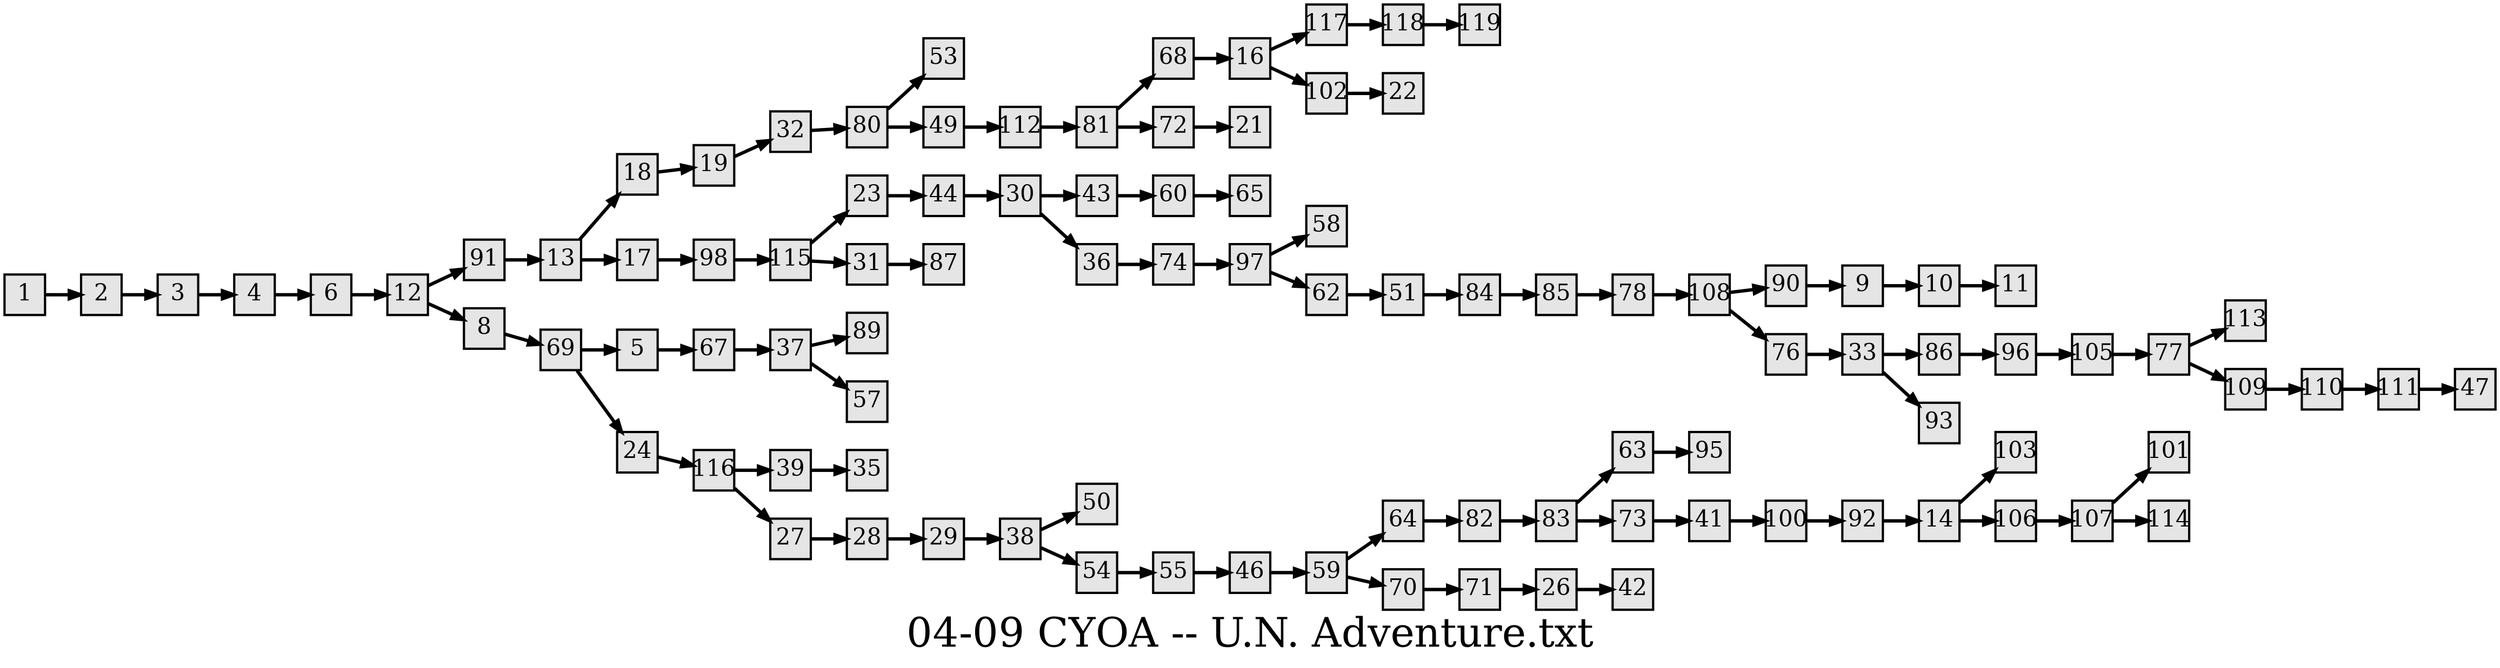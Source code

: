digraph g{
  graph [ label="04-09 CYOA -- U.N. Adventure.txt" rankdir=LR, ordering=out, fontsize=36, nodesep="0.35", ranksep="0.45"];
  node  [shape=rect, penwidth=2, fontsize=20, style=filled, fillcolor=grey90, margin="0,0", labelfloat=true, regular=true, fixedsize=true];
  edge  [labelfloat=true, penwidth=3, fontsize=12];

  1 -> 2;
  2 -> 3;
  3 -> 4;
  4 -> 6;
  5 -> 67;
  6 -> 12;
  8 -> 69;
  9 -> 10;
  10 -> 11;
  12 -> 91;
  12 -> 8;
  13 -> 18;
  13 -> 17;
  14 -> 103;
  14 -> 106;
  16 -> 117;
  16 -> 102;
  17 -> 98;
  18 -> 19;
  19 -> 32;
  23 -> 44;
  24 -> 116;
  26 -> 42;
  27 -> 28;
  28 -> 29;
  29 -> 38;
  30 -> 43;
  30 -> 36;
  31 -> 87;
  32 -> 80;
  33 -> 86;
  33 -> 93;
  36 -> 74;
  37 -> 89;
  37 -> 57;
  38 -> 50;
  38 -> 54;
  39 -> 35;
  41 -> 100;
  43 -> 60;
  44 -> 30;
  46 -> 59;
  49 -> 112;
  51 -> 84;
  54 -> 55;
  55 -> 46;
  59 -> 64;
  59 -> 70;
  60 -> 65;
  62 -> 51;
  63 -> 95;
  64 -> 82;
  67 -> 37;
  68 -> 16;
  69 -> 5;
  69 -> 24;
  70 -> 71;
  71 -> 26;
  72 -> 21;
  73 -> 41;
  74 -> 97;
  76 -> 33;
  77 -> 113;
  77 -> 109;
  78 -> 108;
  80 -> 53;
  80 -> 49;
  81 -> 68;
  81 -> 72;
  82 -> 83;
  83 -> 63;
  83 -> 73;
  84 -> 85;
  85 -> 78;
  86 -> 96;
  90 -> 9;
  91 -> 13;
  92 -> 14;
  96 -> 105;
  97 -> 58;
  97 -> 62;
  98 -> 115;
  100 -> 92;
  102 -> 22;
  105 -> 77;
  106 -> 107;
  107 -> 101;
  107 -> 114;
  108 -> 90;
  108 -> 76;
  109 -> 110;
  110 -> 111;
  111 -> 47;
  112 -> 81;
  115 -> 23;
  115 -> 31;
  116 -> 39;
  116 -> 27;
  117 -> 118;
  118 -> 119;
}

